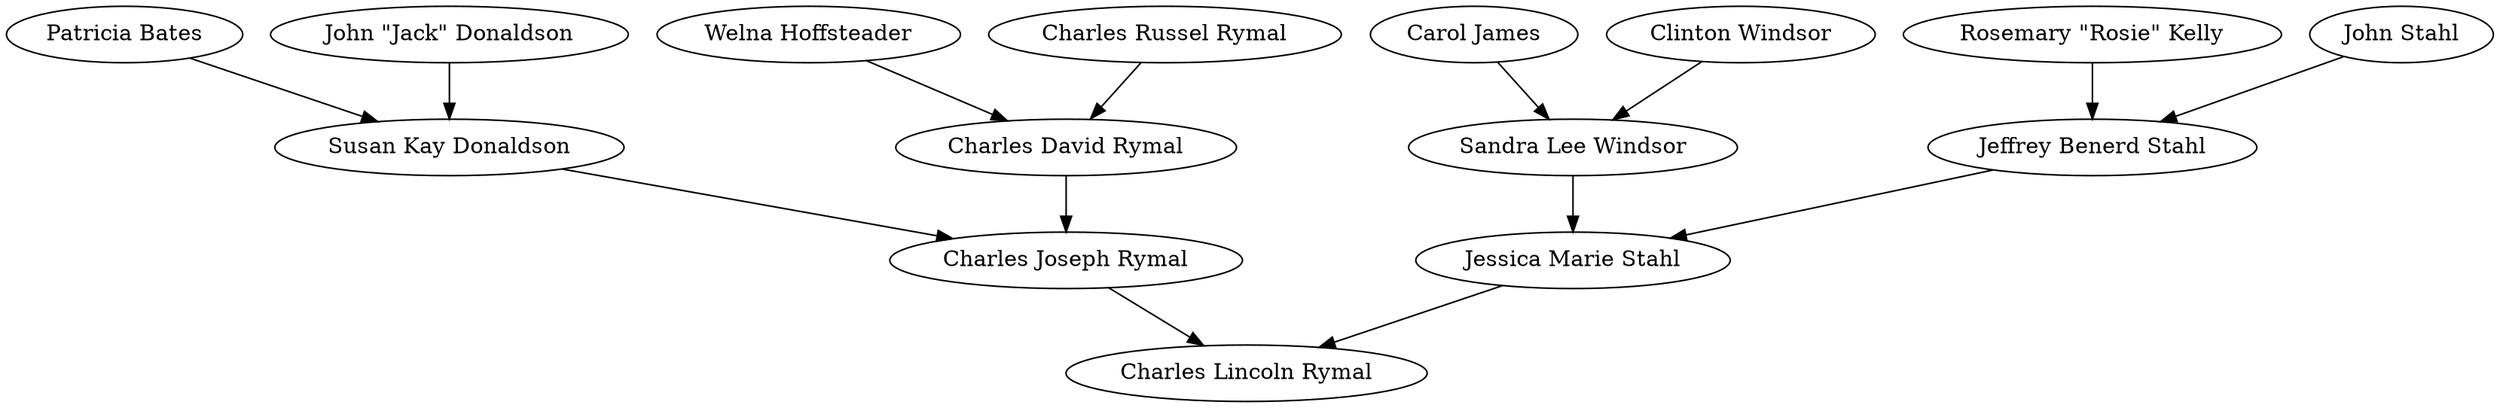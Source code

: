 digraph {
	person_6 [label="Jessica Marie Stahl"]
		person_4 -> person_6
		person_7 -> person_6
	person_4 [label="Sandra Lee Windsor"]
		person_12 -> person_4
		person_11 -> person_4
	person_12 [label="Carol James"]
	person_11 [label="Clinton Windsor"]
	person_7 [label="Jeffrey Benerd Stahl"]
		person_8 -> person_7
		person_21 -> person_7
	person_8 [label="Rosemary \"Rosie\" Kelly"]
	person_21 [label="John Stahl"]
	person_3 [label="Charles Joseph Rymal"]
		person_1 -> person_3
		person_2 -> person_3
	person_1 [label="Susan Kay Donaldson"]
		person_13 -> person_1
		person_14 -> person_1
	person_13 [label="Patricia Bates"]
	person_14 [label="John \"Jack\" Donaldson"]
	person_2 [label="Charles David Rymal"]
		person_10 -> person_2
		person_9 -> person_2
	person_10 [label="Welna Hoffsteader"]
	person_9 [label="Charles Russel Rymal"]
	person_5 [label="Charles Lincoln Rymal"]
		person_6 -> person_5
		person_3 -> person_5
}